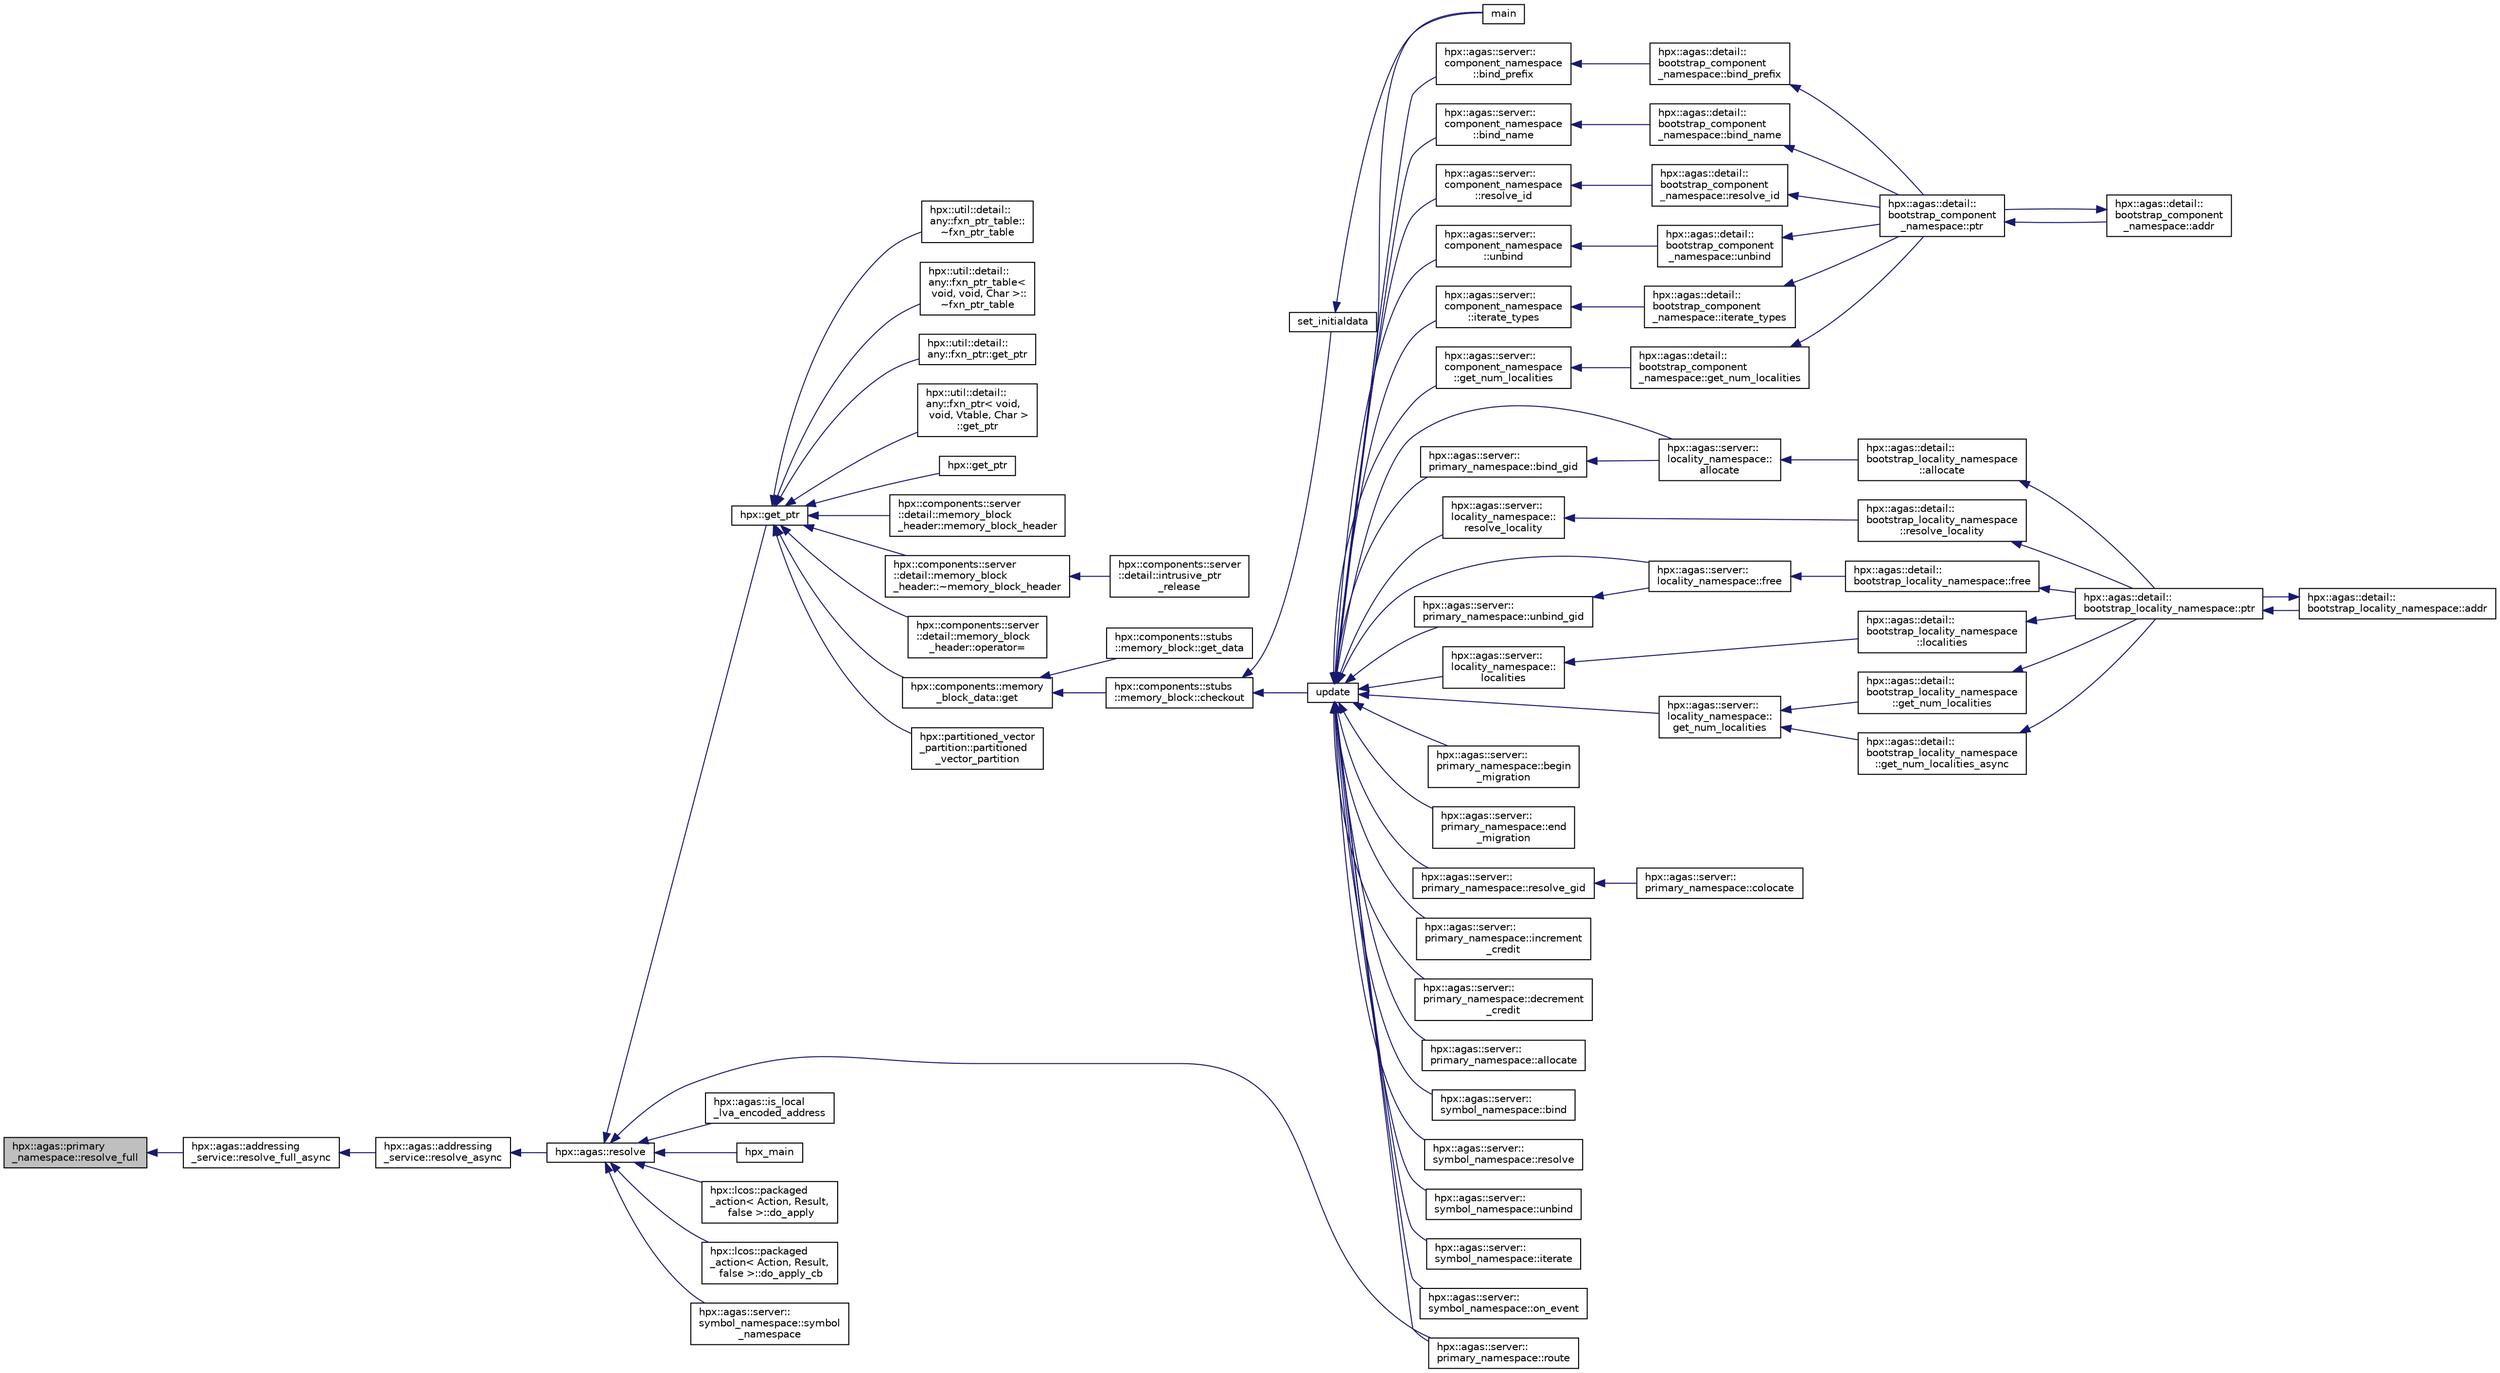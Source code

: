 digraph "hpx::agas::primary_namespace::resolve_full"
{
  edge [fontname="Helvetica",fontsize="10",labelfontname="Helvetica",labelfontsize="10"];
  node [fontname="Helvetica",fontsize="10",shape=record];
  rankdir="LR";
  Node1133 [label="hpx::agas::primary\l_namespace::resolve_full",height=0.2,width=0.4,color="black", fillcolor="grey75", style="filled", fontcolor="black"];
  Node1133 -> Node1134 [dir="back",color="midnightblue",fontsize="10",style="solid",fontname="Helvetica"];
  Node1134 [label="hpx::agas::addressing\l_service::resolve_full_async",height=0.2,width=0.4,color="black", fillcolor="white", style="filled",URL="$db/d58/structhpx_1_1agas_1_1addressing__service.html#af678e6288e0f302b9c96b813a8e660ef"];
  Node1134 -> Node1135 [dir="back",color="midnightblue",fontsize="10",style="solid",fontname="Helvetica"];
  Node1135 [label="hpx::agas::addressing\l_service::resolve_async",height=0.2,width=0.4,color="black", fillcolor="white", style="filled",URL="$db/d58/structhpx_1_1agas_1_1addressing__service.html#a3344990e7d5c255f51bf89a8fb2828eb"];
  Node1135 -> Node1136 [dir="back",color="midnightblue",fontsize="10",style="solid",fontname="Helvetica"];
  Node1136 [label="hpx::agas::resolve",height=0.2,width=0.4,color="black", fillcolor="white", style="filled",URL="$dc/d54/namespacehpx_1_1agas.html#aa3252ce39fbc229439bb0d85875b01fb"];
  Node1136 -> Node1137 [dir="back",color="midnightblue",fontsize="10",style="solid",fontname="Helvetica"];
  Node1137 [label="hpx::get_ptr",height=0.2,width=0.4,color="black", fillcolor="white", style="filled",URL="$d8/d83/namespacehpx.html#aeb814737de830a2e8e340ca052d5ebfa",tooltip="Returns a future referring to the pointer to the underlying memory of a component. "];
  Node1137 -> Node1138 [dir="back",color="midnightblue",fontsize="10",style="solid",fontname="Helvetica"];
  Node1138 [label="hpx::util::detail::\lany::fxn_ptr_table::\l~fxn_ptr_table",height=0.2,width=0.4,color="black", fillcolor="white", style="filled",URL="$d4/d23/structhpx_1_1util_1_1detail_1_1any_1_1fxn__ptr__table.html#abec0243c15a22c17b416628b8de59111"];
  Node1137 -> Node1139 [dir="back",color="midnightblue",fontsize="10",style="solid",fontname="Helvetica"];
  Node1139 [label="hpx::util::detail::\lany::fxn_ptr_table\<\l void, void, Char \>::\l~fxn_ptr_table",height=0.2,width=0.4,color="black", fillcolor="white", style="filled",URL="$d3/d8f/structhpx_1_1util_1_1detail_1_1any_1_1fxn__ptr__table_3_01void_00_01void_00_01_char_01_4.html#aa98a639e98218646776adc0f4d0c4f68"];
  Node1137 -> Node1140 [dir="back",color="midnightblue",fontsize="10",style="solid",fontname="Helvetica"];
  Node1140 [label="hpx::util::detail::\lany::fxn_ptr::get_ptr",height=0.2,width=0.4,color="black", fillcolor="white", style="filled",URL="$d7/dcb/structhpx_1_1util_1_1detail_1_1any_1_1fxn__ptr.html#a43d78a2ab4dd4b2149f361b38eeac853"];
  Node1137 -> Node1141 [dir="back",color="midnightblue",fontsize="10",style="solid",fontname="Helvetica"];
  Node1141 [label="hpx::util::detail::\lany::fxn_ptr\< void,\l void, Vtable, Char \>\l::get_ptr",height=0.2,width=0.4,color="black", fillcolor="white", style="filled",URL="$d4/dfd/structhpx_1_1util_1_1detail_1_1any_1_1fxn__ptr_3_01void_00_01void_00_01_vtable_00_01_char_01_4.html#a92b4217797102bca7f9ebe903be1cbbe"];
  Node1137 -> Node1142 [dir="back",color="midnightblue",fontsize="10",style="solid",fontname="Helvetica"];
  Node1142 [label="hpx::get_ptr",height=0.2,width=0.4,color="black", fillcolor="white", style="filled",URL="$d8/d83/namespacehpx.html#a488c36e8791a0f000ffce5ce86994602",tooltip="Returns a future referring to the pointer to the underlying memory of a component. "];
  Node1137 -> Node1143 [dir="back",color="midnightblue",fontsize="10",style="solid",fontname="Helvetica"];
  Node1143 [label="hpx::components::server\l::detail::memory_block\l_header::memory_block_header",height=0.2,width=0.4,color="black", fillcolor="white", style="filled",URL="$d7/d1b/classhpx_1_1components_1_1server_1_1detail_1_1memory__block__header.html#aed5e8cf63bf5845d4e1e6d24c5ff36fe"];
  Node1137 -> Node1144 [dir="back",color="midnightblue",fontsize="10",style="solid",fontname="Helvetica"];
  Node1144 [label="hpx::components::server\l::detail::memory_block\l_header::~memory_block_header",height=0.2,width=0.4,color="black", fillcolor="white", style="filled",URL="$d7/d1b/classhpx_1_1components_1_1server_1_1detail_1_1memory__block__header.html#a64944da9256f10c75be3c4683f978314"];
  Node1144 -> Node1145 [dir="back",color="midnightblue",fontsize="10",style="solid",fontname="Helvetica"];
  Node1145 [label="hpx::components::server\l::detail::intrusive_ptr\l_release",height=0.2,width=0.4,color="black", fillcolor="white", style="filled",URL="$d8/d25/namespacehpx_1_1components_1_1server_1_1detail.html#a17d9da126dd7a005fe03586fc75ca180"];
  Node1137 -> Node1146 [dir="back",color="midnightblue",fontsize="10",style="solid",fontname="Helvetica"];
  Node1146 [label="hpx::components::server\l::detail::memory_block\l_header::operator=",height=0.2,width=0.4,color="black", fillcolor="white", style="filled",URL="$d7/d1b/classhpx_1_1components_1_1server_1_1detail_1_1memory__block__header.html#a9f0f60ded060c5333875f47c4d36df16"];
  Node1137 -> Node1147 [dir="back",color="midnightblue",fontsize="10",style="solid",fontname="Helvetica"];
  Node1147 [label="hpx::components::memory\l_block_data::get",height=0.2,width=0.4,color="black", fillcolor="white", style="filled",URL="$d5/d76/classhpx_1_1components_1_1memory__block__data.html#a97ce2f01b730d8d90d329c1642fc0b28"];
  Node1147 -> Node1148 [dir="back",color="midnightblue",fontsize="10",style="solid",fontname="Helvetica"];
  Node1148 [label="hpx::components::stubs\l::memory_block::get_data",height=0.2,width=0.4,color="black", fillcolor="white", style="filled",URL="$d2/d46/structhpx_1_1components_1_1stubs_1_1memory__block.html#ac16c7812886244945987a05d7cb9b6e2"];
  Node1147 -> Node1149 [dir="back",color="midnightblue",fontsize="10",style="solid",fontname="Helvetica"];
  Node1149 [label="hpx::components::stubs\l::memory_block::checkout",height=0.2,width=0.4,color="black", fillcolor="white", style="filled",URL="$d2/d46/structhpx_1_1components_1_1stubs_1_1memory__block.html#a37128bbb38e0ee31010f3d06d6de4e66"];
  Node1149 -> Node1150 [dir="back",color="midnightblue",fontsize="10",style="solid",fontname="Helvetica"];
  Node1150 [label="set_initialdata",height=0.2,width=0.4,color="black", fillcolor="white", style="filled",URL="$d7/d8b/non__atomic__rma_8cpp.html#a8088a219b6b7da870545f4ec73f80930"];
  Node1150 -> Node1151 [dir="back",color="midnightblue",fontsize="10",style="solid",fontname="Helvetica"];
  Node1151 [label="main",height=0.2,width=0.4,color="black", fillcolor="white", style="filled",URL="$d7/d8b/non__atomic__rma_8cpp.html#a0ddf1224851353fc92bfbff6f499fa97"];
  Node1149 -> Node1152 [dir="back",color="midnightblue",fontsize="10",style="solid",fontname="Helvetica"];
  Node1152 [label="update",height=0.2,width=0.4,color="black", fillcolor="white", style="filled",URL="$d7/d8b/non__atomic__rma_8cpp.html#a1f6c9aa3449cfad360e892c9c0bb7773"];
  Node1152 -> Node1153 [dir="back",color="midnightblue",fontsize="10",style="solid",fontname="Helvetica"];
  Node1153 [label="hpx::agas::server::\lcomponent_namespace\l::bind_prefix",height=0.2,width=0.4,color="black", fillcolor="white", style="filled",URL="$d4/dc8/structhpx_1_1agas_1_1server_1_1component__namespace.html#aa0f1e073d2837e493bbb13ffd5c06dc7"];
  Node1153 -> Node1154 [dir="back",color="midnightblue",fontsize="10",style="solid",fontname="Helvetica"];
  Node1154 [label="hpx::agas::detail::\lbootstrap_component\l_namespace::bind_prefix",height=0.2,width=0.4,color="black", fillcolor="white", style="filled",URL="$d4/db7/structhpx_1_1agas_1_1detail_1_1bootstrap__component__namespace.html#a9c4e85844335c1eb7a2dee35ab973927"];
  Node1154 -> Node1155 [dir="back",color="midnightblue",fontsize="10",style="solid",fontname="Helvetica"];
  Node1155 [label="hpx::agas::detail::\lbootstrap_component\l_namespace::ptr",height=0.2,width=0.4,color="black", fillcolor="white", style="filled",URL="$d4/db7/structhpx_1_1agas_1_1detail_1_1bootstrap__component__namespace.html#a2ddc1b51e40d6b5c32f7eeba52a7527d"];
  Node1155 -> Node1156 [dir="back",color="midnightblue",fontsize="10",style="solid",fontname="Helvetica"];
  Node1156 [label="hpx::agas::detail::\lbootstrap_component\l_namespace::addr",height=0.2,width=0.4,color="black", fillcolor="white", style="filled",URL="$d4/db7/structhpx_1_1agas_1_1detail_1_1bootstrap__component__namespace.html#a4947343cef580d3a72f9fcb6803a54b1"];
  Node1156 -> Node1155 [dir="back",color="midnightblue",fontsize="10",style="solid",fontname="Helvetica"];
  Node1152 -> Node1157 [dir="back",color="midnightblue",fontsize="10",style="solid",fontname="Helvetica"];
  Node1157 [label="hpx::agas::server::\lcomponent_namespace\l::bind_name",height=0.2,width=0.4,color="black", fillcolor="white", style="filled",URL="$d4/dc8/structhpx_1_1agas_1_1server_1_1component__namespace.html#ac81ad0c6b5a63d0af3299207949b4749"];
  Node1157 -> Node1158 [dir="back",color="midnightblue",fontsize="10",style="solid",fontname="Helvetica"];
  Node1158 [label="hpx::agas::detail::\lbootstrap_component\l_namespace::bind_name",height=0.2,width=0.4,color="black", fillcolor="white", style="filled",URL="$d4/db7/structhpx_1_1agas_1_1detail_1_1bootstrap__component__namespace.html#ad25372861bda6208139f91887d918fbb"];
  Node1158 -> Node1155 [dir="back",color="midnightblue",fontsize="10",style="solid",fontname="Helvetica"];
  Node1152 -> Node1159 [dir="back",color="midnightblue",fontsize="10",style="solid",fontname="Helvetica"];
  Node1159 [label="hpx::agas::server::\lcomponent_namespace\l::resolve_id",height=0.2,width=0.4,color="black", fillcolor="white", style="filled",URL="$d4/dc8/structhpx_1_1agas_1_1server_1_1component__namespace.html#acee1577d340b0c3af69fea410a97e760"];
  Node1159 -> Node1160 [dir="back",color="midnightblue",fontsize="10",style="solid",fontname="Helvetica"];
  Node1160 [label="hpx::agas::detail::\lbootstrap_component\l_namespace::resolve_id",height=0.2,width=0.4,color="black", fillcolor="white", style="filled",URL="$d4/db7/structhpx_1_1agas_1_1detail_1_1bootstrap__component__namespace.html#a59c6702ea1ee4d5d744d89bb57c6ba83"];
  Node1160 -> Node1155 [dir="back",color="midnightblue",fontsize="10",style="solid",fontname="Helvetica"];
  Node1152 -> Node1161 [dir="back",color="midnightblue",fontsize="10",style="solid",fontname="Helvetica"];
  Node1161 [label="hpx::agas::server::\lcomponent_namespace\l::unbind",height=0.2,width=0.4,color="black", fillcolor="white", style="filled",URL="$d4/dc8/structhpx_1_1agas_1_1server_1_1component__namespace.html#a6a1c04b36c3f7c2a61dba64cf586f2b7"];
  Node1161 -> Node1162 [dir="back",color="midnightblue",fontsize="10",style="solid",fontname="Helvetica"];
  Node1162 [label="hpx::agas::detail::\lbootstrap_component\l_namespace::unbind",height=0.2,width=0.4,color="black", fillcolor="white", style="filled",URL="$d4/db7/structhpx_1_1agas_1_1detail_1_1bootstrap__component__namespace.html#aed0961449fec108933b6f738040e98af"];
  Node1162 -> Node1155 [dir="back",color="midnightblue",fontsize="10",style="solid",fontname="Helvetica"];
  Node1152 -> Node1163 [dir="back",color="midnightblue",fontsize="10",style="solid",fontname="Helvetica"];
  Node1163 [label="hpx::agas::server::\lcomponent_namespace\l::iterate_types",height=0.2,width=0.4,color="black", fillcolor="white", style="filled",URL="$d4/dc8/structhpx_1_1agas_1_1server_1_1component__namespace.html#a841f64a9b93bb658091f80fa5019c42c"];
  Node1163 -> Node1164 [dir="back",color="midnightblue",fontsize="10",style="solid",fontname="Helvetica"];
  Node1164 [label="hpx::agas::detail::\lbootstrap_component\l_namespace::iterate_types",height=0.2,width=0.4,color="black", fillcolor="white", style="filled",URL="$d4/db7/structhpx_1_1agas_1_1detail_1_1bootstrap__component__namespace.html#a750193d7d4f0ed8a9adcd7054ae62063"];
  Node1164 -> Node1155 [dir="back",color="midnightblue",fontsize="10",style="solid",fontname="Helvetica"];
  Node1152 -> Node1165 [dir="back",color="midnightblue",fontsize="10",style="solid",fontname="Helvetica"];
  Node1165 [label="hpx::agas::server::\lcomponent_namespace\l::get_num_localities",height=0.2,width=0.4,color="black", fillcolor="white", style="filled",URL="$d4/dc8/structhpx_1_1agas_1_1server_1_1component__namespace.html#ae4612aa43bf1a3173cc0a17f78593a1f"];
  Node1165 -> Node1166 [dir="back",color="midnightblue",fontsize="10",style="solid",fontname="Helvetica"];
  Node1166 [label="hpx::agas::detail::\lbootstrap_component\l_namespace::get_num_localities",height=0.2,width=0.4,color="black", fillcolor="white", style="filled",URL="$d4/db7/structhpx_1_1agas_1_1detail_1_1bootstrap__component__namespace.html#a2ac6a4525c269aa2f635b877e98209aa"];
  Node1166 -> Node1155 [dir="back",color="midnightblue",fontsize="10",style="solid",fontname="Helvetica"];
  Node1152 -> Node1167 [dir="back",color="midnightblue",fontsize="10",style="solid",fontname="Helvetica"];
  Node1167 [label="hpx::agas::server::\llocality_namespace::\lallocate",height=0.2,width=0.4,color="black", fillcolor="white", style="filled",URL="$dc/d72/structhpx_1_1agas_1_1server_1_1locality__namespace.html#a584777211619893840252d5c72b726ac"];
  Node1167 -> Node1168 [dir="back",color="midnightblue",fontsize="10",style="solid",fontname="Helvetica"];
  Node1168 [label="hpx::agas::detail::\lbootstrap_locality_namespace\l::allocate",height=0.2,width=0.4,color="black", fillcolor="white", style="filled",URL="$d2/d28/structhpx_1_1agas_1_1detail_1_1bootstrap__locality__namespace.html#a17fa8a29a5b6c64ac5f92b67fd816be1"];
  Node1168 -> Node1169 [dir="back",color="midnightblue",fontsize="10",style="solid",fontname="Helvetica"];
  Node1169 [label="hpx::agas::detail::\lbootstrap_locality_namespace::ptr",height=0.2,width=0.4,color="black", fillcolor="white", style="filled",URL="$d2/d28/structhpx_1_1agas_1_1detail_1_1bootstrap__locality__namespace.html#a5d4dcef228d9a8e6040f2e404546a7b8"];
  Node1169 -> Node1170 [dir="back",color="midnightblue",fontsize="10",style="solid",fontname="Helvetica"];
  Node1170 [label="hpx::agas::detail::\lbootstrap_locality_namespace::addr",height=0.2,width=0.4,color="black", fillcolor="white", style="filled",URL="$d2/d28/structhpx_1_1agas_1_1detail_1_1bootstrap__locality__namespace.html#a6a5b1a39f25283d49aae9a42b5c4388a"];
  Node1170 -> Node1169 [dir="back",color="midnightblue",fontsize="10",style="solid",fontname="Helvetica"];
  Node1152 -> Node1171 [dir="back",color="midnightblue",fontsize="10",style="solid",fontname="Helvetica"];
  Node1171 [label="hpx::agas::server::\llocality_namespace::\lresolve_locality",height=0.2,width=0.4,color="black", fillcolor="white", style="filled",URL="$dc/d72/structhpx_1_1agas_1_1server_1_1locality__namespace.html#acc664dc0ee762d5b35802aa60ac9f6e7"];
  Node1171 -> Node1172 [dir="back",color="midnightblue",fontsize="10",style="solid",fontname="Helvetica"];
  Node1172 [label="hpx::agas::detail::\lbootstrap_locality_namespace\l::resolve_locality",height=0.2,width=0.4,color="black", fillcolor="white", style="filled",URL="$d2/d28/structhpx_1_1agas_1_1detail_1_1bootstrap__locality__namespace.html#a90a9e093f25dbd05d50ec1b46ced037c"];
  Node1172 -> Node1169 [dir="back",color="midnightblue",fontsize="10",style="solid",fontname="Helvetica"];
  Node1152 -> Node1173 [dir="back",color="midnightblue",fontsize="10",style="solid",fontname="Helvetica"];
  Node1173 [label="hpx::agas::server::\llocality_namespace::free",height=0.2,width=0.4,color="black", fillcolor="white", style="filled",URL="$dc/d72/structhpx_1_1agas_1_1server_1_1locality__namespace.html#a53c05de8b43cbdb17edf4930b0fc0ac6"];
  Node1173 -> Node1174 [dir="back",color="midnightblue",fontsize="10",style="solid",fontname="Helvetica"];
  Node1174 [label="hpx::agas::detail::\lbootstrap_locality_namespace::free",height=0.2,width=0.4,color="black", fillcolor="white", style="filled",URL="$d2/d28/structhpx_1_1agas_1_1detail_1_1bootstrap__locality__namespace.html#a2830ab98d14d3fadcec97a72783f9221"];
  Node1174 -> Node1169 [dir="back",color="midnightblue",fontsize="10",style="solid",fontname="Helvetica"];
  Node1152 -> Node1175 [dir="back",color="midnightblue",fontsize="10",style="solid",fontname="Helvetica"];
  Node1175 [label="hpx::agas::server::\llocality_namespace::\llocalities",height=0.2,width=0.4,color="black", fillcolor="white", style="filled",URL="$dc/d72/structhpx_1_1agas_1_1server_1_1locality__namespace.html#ab0ecc44f496ee5011c8ba2c73ea4e5e5"];
  Node1175 -> Node1176 [dir="back",color="midnightblue",fontsize="10",style="solid",fontname="Helvetica"];
  Node1176 [label="hpx::agas::detail::\lbootstrap_locality_namespace\l::localities",height=0.2,width=0.4,color="black", fillcolor="white", style="filled",URL="$d2/d28/structhpx_1_1agas_1_1detail_1_1bootstrap__locality__namespace.html#ab8a1c96ad1ffea65eac264d0c2f64de9"];
  Node1176 -> Node1169 [dir="back",color="midnightblue",fontsize="10",style="solid",fontname="Helvetica"];
  Node1152 -> Node1177 [dir="back",color="midnightblue",fontsize="10",style="solid",fontname="Helvetica"];
  Node1177 [label="hpx::agas::server::\llocality_namespace::\lget_num_localities",height=0.2,width=0.4,color="black", fillcolor="white", style="filled",URL="$dc/d72/structhpx_1_1agas_1_1server_1_1locality__namespace.html#a0df77ad95317a3800a9ae69e8a7ebbe8"];
  Node1177 -> Node1178 [dir="back",color="midnightblue",fontsize="10",style="solid",fontname="Helvetica"];
  Node1178 [label="hpx::agas::detail::\lbootstrap_locality_namespace\l::get_num_localities",height=0.2,width=0.4,color="black", fillcolor="white", style="filled",URL="$d2/d28/structhpx_1_1agas_1_1detail_1_1bootstrap__locality__namespace.html#a6c757ccbb4b7a4a0444dbe3ddee6c6c9"];
  Node1178 -> Node1169 [dir="back",color="midnightblue",fontsize="10",style="solid",fontname="Helvetica"];
  Node1177 -> Node1179 [dir="back",color="midnightblue",fontsize="10",style="solid",fontname="Helvetica"];
  Node1179 [label="hpx::agas::detail::\lbootstrap_locality_namespace\l::get_num_localities_async",height=0.2,width=0.4,color="black", fillcolor="white", style="filled",URL="$d2/d28/structhpx_1_1agas_1_1detail_1_1bootstrap__locality__namespace.html#ac82989597458b0c52fb29f1e3e9fa9d3"];
  Node1179 -> Node1169 [dir="back",color="midnightblue",fontsize="10",style="solid",fontname="Helvetica"];
  Node1152 -> Node1151 [dir="back",color="midnightblue",fontsize="10",style="solid",fontname="Helvetica"];
  Node1152 -> Node1180 [dir="back",color="midnightblue",fontsize="10",style="solid",fontname="Helvetica"];
  Node1180 [label="hpx::agas::server::\lprimary_namespace::begin\l_migration",height=0.2,width=0.4,color="black", fillcolor="white", style="filled",URL="$d7/d3a/structhpx_1_1agas_1_1server_1_1primary__namespace.html#aca25c89f18a24d56fb9d230735ac8361"];
  Node1152 -> Node1181 [dir="back",color="midnightblue",fontsize="10",style="solid",fontname="Helvetica"];
  Node1181 [label="hpx::agas::server::\lprimary_namespace::end\l_migration",height=0.2,width=0.4,color="black", fillcolor="white", style="filled",URL="$d7/d3a/structhpx_1_1agas_1_1server_1_1primary__namespace.html#a1905203b50cb381ee1cb52bbcc602286"];
  Node1152 -> Node1182 [dir="back",color="midnightblue",fontsize="10",style="solid",fontname="Helvetica"];
  Node1182 [label="hpx::agas::server::\lprimary_namespace::bind_gid",height=0.2,width=0.4,color="black", fillcolor="white", style="filled",URL="$d7/d3a/structhpx_1_1agas_1_1server_1_1primary__namespace.html#ab1681a26c8e8cc901a7e21544a88a951"];
  Node1182 -> Node1167 [dir="back",color="midnightblue",fontsize="10",style="solid",fontname="Helvetica"];
  Node1152 -> Node1183 [dir="back",color="midnightblue",fontsize="10",style="solid",fontname="Helvetica"];
  Node1183 [label="hpx::agas::server::\lprimary_namespace::resolve_gid",height=0.2,width=0.4,color="black", fillcolor="white", style="filled",URL="$d7/d3a/structhpx_1_1agas_1_1server_1_1primary__namespace.html#a967d5cd6df2454d4d74191d22028f756"];
  Node1183 -> Node1184 [dir="back",color="midnightblue",fontsize="10",style="solid",fontname="Helvetica"];
  Node1184 [label="hpx::agas::server::\lprimary_namespace::colocate",height=0.2,width=0.4,color="black", fillcolor="white", style="filled",URL="$d7/d3a/structhpx_1_1agas_1_1server_1_1primary__namespace.html#a326ebd3b0f65ea692ed0c085f015d0f4"];
  Node1152 -> Node1185 [dir="back",color="midnightblue",fontsize="10",style="solid",fontname="Helvetica"];
  Node1185 [label="hpx::agas::server::\lprimary_namespace::unbind_gid",height=0.2,width=0.4,color="black", fillcolor="white", style="filled",URL="$d7/d3a/structhpx_1_1agas_1_1server_1_1primary__namespace.html#ab86ca45dbf7362722af552f285ee5783"];
  Node1185 -> Node1173 [dir="back",color="midnightblue",fontsize="10",style="solid",fontname="Helvetica"];
  Node1152 -> Node1186 [dir="back",color="midnightblue",fontsize="10",style="solid",fontname="Helvetica"];
  Node1186 [label="hpx::agas::server::\lprimary_namespace::increment\l_credit",height=0.2,width=0.4,color="black", fillcolor="white", style="filled",URL="$d7/d3a/structhpx_1_1agas_1_1server_1_1primary__namespace.html#a4f254d5f7e9910fa0505c77f3c390011"];
  Node1152 -> Node1187 [dir="back",color="midnightblue",fontsize="10",style="solid",fontname="Helvetica"];
  Node1187 [label="hpx::agas::server::\lprimary_namespace::decrement\l_credit",height=0.2,width=0.4,color="black", fillcolor="white", style="filled",URL="$d7/d3a/structhpx_1_1agas_1_1server_1_1primary__namespace.html#ae3e39a46a5efda084c9971c1c5f519a3"];
  Node1152 -> Node1188 [dir="back",color="midnightblue",fontsize="10",style="solid",fontname="Helvetica"];
  Node1188 [label="hpx::agas::server::\lprimary_namespace::allocate",height=0.2,width=0.4,color="black", fillcolor="white", style="filled",URL="$d7/d3a/structhpx_1_1agas_1_1server_1_1primary__namespace.html#a87560fb730ac846b91fc7287dc4e247b"];
  Node1152 -> Node1189 [dir="back",color="midnightblue",fontsize="10",style="solid",fontname="Helvetica"];
  Node1189 [label="hpx::agas::server::\lprimary_namespace::route",height=0.2,width=0.4,color="black", fillcolor="white", style="filled",URL="$d7/d3a/structhpx_1_1agas_1_1server_1_1primary__namespace.html#a9037a1baa55fb13097a541bc365f2d0b"];
  Node1152 -> Node1190 [dir="back",color="midnightblue",fontsize="10",style="solid",fontname="Helvetica"];
  Node1190 [label="hpx::agas::server::\lsymbol_namespace::bind",height=0.2,width=0.4,color="black", fillcolor="white", style="filled",URL="$dc/da6/structhpx_1_1agas_1_1server_1_1symbol__namespace.html#a229ead0876ac8c5754793a2ca68de559"];
  Node1152 -> Node1191 [dir="back",color="midnightblue",fontsize="10",style="solid",fontname="Helvetica"];
  Node1191 [label="hpx::agas::server::\lsymbol_namespace::resolve",height=0.2,width=0.4,color="black", fillcolor="white", style="filled",URL="$dc/da6/structhpx_1_1agas_1_1server_1_1symbol__namespace.html#aec3fc24e40dc96142eb77537945e92d5"];
  Node1152 -> Node1192 [dir="back",color="midnightblue",fontsize="10",style="solid",fontname="Helvetica"];
  Node1192 [label="hpx::agas::server::\lsymbol_namespace::unbind",height=0.2,width=0.4,color="black", fillcolor="white", style="filled",URL="$dc/da6/structhpx_1_1agas_1_1server_1_1symbol__namespace.html#a815485bd53b2cd7bd8acb57c142cb293"];
  Node1152 -> Node1193 [dir="back",color="midnightblue",fontsize="10",style="solid",fontname="Helvetica"];
  Node1193 [label="hpx::agas::server::\lsymbol_namespace::iterate",height=0.2,width=0.4,color="black", fillcolor="white", style="filled",URL="$dc/da6/structhpx_1_1agas_1_1server_1_1symbol__namespace.html#a11805477f07dc19afc43990b2997d190"];
  Node1152 -> Node1194 [dir="back",color="midnightblue",fontsize="10",style="solid",fontname="Helvetica"];
  Node1194 [label="hpx::agas::server::\lsymbol_namespace::on_event",height=0.2,width=0.4,color="black", fillcolor="white", style="filled",URL="$dc/da6/structhpx_1_1agas_1_1server_1_1symbol__namespace.html#abbfcf18e8d40612e4fa618a39a2fc492"];
  Node1137 -> Node1195 [dir="back",color="midnightblue",fontsize="10",style="solid",fontname="Helvetica"];
  Node1195 [label="hpx::partitioned_vector\l_partition::partitioned\l_vector_partition",height=0.2,width=0.4,color="black", fillcolor="white", style="filled",URL="$da/d87/classhpx_1_1partitioned__vector__partition.html#a85078a778fae06c9d51315c2775227c2"];
  Node1136 -> Node1196 [dir="back",color="midnightblue",fontsize="10",style="solid",fontname="Helvetica"];
  Node1196 [label="hpx::agas::is_local\l_lva_encoded_address",height=0.2,width=0.4,color="black", fillcolor="white", style="filled",URL="$dc/d54/namespacehpx_1_1agas.html#abb5e5584ed3b536ace8e3f58415e24c2"];
  Node1136 -> Node1197 [dir="back",color="midnightblue",fontsize="10",style="solid",fontname="Helvetica"];
  Node1197 [label="hpx_main",height=0.2,width=0.4,color="black", fillcolor="white", style="filled",URL="$d1/d4f/local__address__rebind_8cpp.html#aaf67a3863f19ff7033e239ebb1204fb7"];
  Node1136 -> Node1198 [dir="back",color="midnightblue",fontsize="10",style="solid",fontname="Helvetica"];
  Node1198 [label="hpx::lcos::packaged\l_action\< Action, Result,\l false \>::do_apply",height=0.2,width=0.4,color="black", fillcolor="white", style="filled",URL="$df/da7/classhpx_1_1lcos_1_1packaged__action_3_01_action_00_01_result_00_01false_01_4.html#a7b4b07dc448c4f1e41b2d0dd4db0766d"];
  Node1136 -> Node1199 [dir="back",color="midnightblue",fontsize="10",style="solid",fontname="Helvetica"];
  Node1199 [label="hpx::lcos::packaged\l_action\< Action, Result,\l false \>::do_apply_cb",height=0.2,width=0.4,color="black", fillcolor="white", style="filled",URL="$df/da7/classhpx_1_1lcos_1_1packaged__action_3_01_action_00_01_result_00_01false_01_4.html#ae9e7cb83096eb3fd1b748c39545d66a7"];
  Node1136 -> Node1189 [dir="back",color="midnightblue",fontsize="10",style="solid",fontname="Helvetica"];
  Node1136 -> Node1200 [dir="back",color="midnightblue",fontsize="10",style="solid",fontname="Helvetica"];
  Node1200 [label="hpx::agas::server::\lsymbol_namespace::symbol\l_namespace",height=0.2,width=0.4,color="black", fillcolor="white", style="filled",URL="$dc/da6/structhpx_1_1agas_1_1server_1_1symbol__namespace.html#a47e93a69f95628011765023a666b6619"];
}
